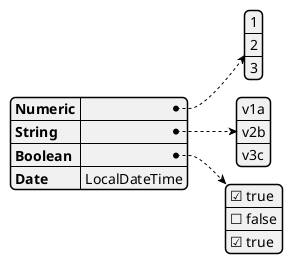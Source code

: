 @startjson
{
"Numeric": [1, 2, 3],
"String ": ["v1a", "v2b", "v3c"],
"Boolean": [true, false, true],
"Date": "LocalDateTime"
}
@endjson